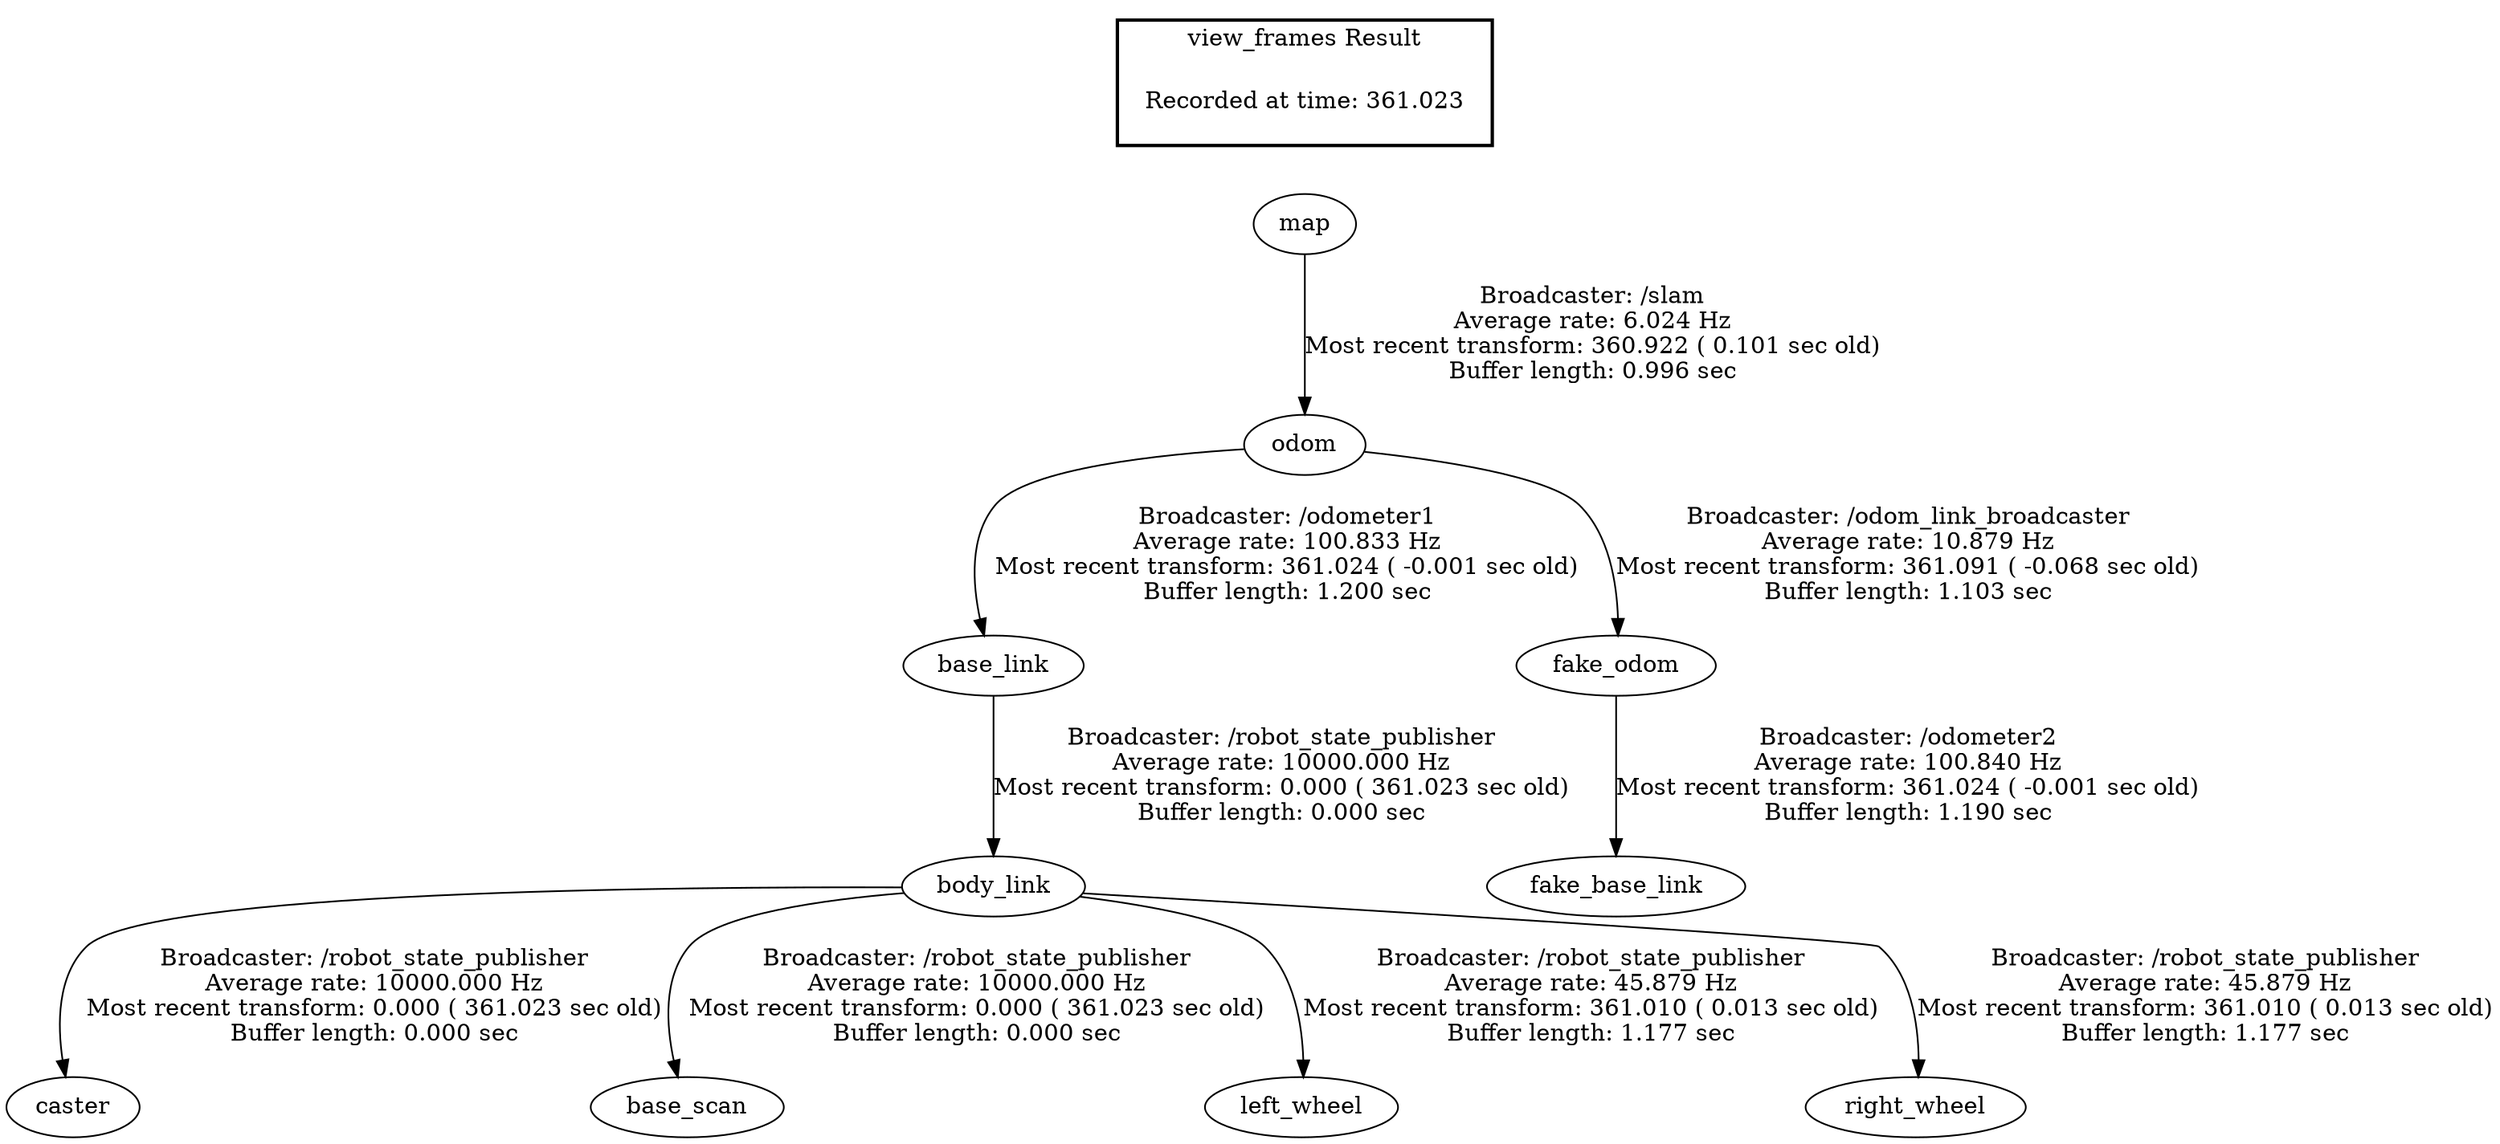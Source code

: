 digraph G {
"odom" -> "base_link"[label="Broadcaster: /odometer1\nAverage rate: 100.833 Hz\nMost recent transform: 361.024 ( -0.001 sec old)\nBuffer length: 1.200 sec\n"];
"map" -> "odom"[label="Broadcaster: /slam\nAverage rate: 6.024 Hz\nMost recent transform: 360.922 ( 0.101 sec old)\nBuffer length: 0.996 sec\n"];
"base_link" -> "body_link"[label="Broadcaster: /robot_state_publisher\nAverage rate: 10000.000 Hz\nMost recent transform: 0.000 ( 361.023 sec old)\nBuffer length: 0.000 sec\n"];
"body_link" -> "caster"[label="Broadcaster: /robot_state_publisher\nAverage rate: 10000.000 Hz\nMost recent transform: 0.000 ( 361.023 sec old)\nBuffer length: 0.000 sec\n"];
"body_link" -> "base_scan"[label="Broadcaster: /robot_state_publisher\nAverage rate: 10000.000 Hz\nMost recent transform: 0.000 ( 361.023 sec old)\nBuffer length: 0.000 sec\n"];
"body_link" -> "left_wheel"[label="Broadcaster: /robot_state_publisher\nAverage rate: 45.879 Hz\nMost recent transform: 361.010 ( 0.013 sec old)\nBuffer length: 1.177 sec\n"];
"body_link" -> "right_wheel"[label="Broadcaster: /robot_state_publisher\nAverage rate: 45.879 Hz\nMost recent transform: 361.010 ( 0.013 sec old)\nBuffer length: 1.177 sec\n"];
"fake_odom" -> "fake_base_link"[label="Broadcaster: /odometer2\nAverage rate: 100.840 Hz\nMost recent transform: 361.024 ( -0.001 sec old)\nBuffer length: 1.190 sec\n"];
"odom" -> "fake_odom"[label="Broadcaster: /odom_link_broadcaster\nAverage rate: 10.879 Hz\nMost recent transform: 361.091 ( -0.068 sec old)\nBuffer length: 1.103 sec\n"];
edge [style=invis];
 subgraph cluster_legend { style=bold; color=black; label ="view_frames Result";
"Recorded at time: 361.023"[ shape=plaintext ] ;
 }->"map";
}